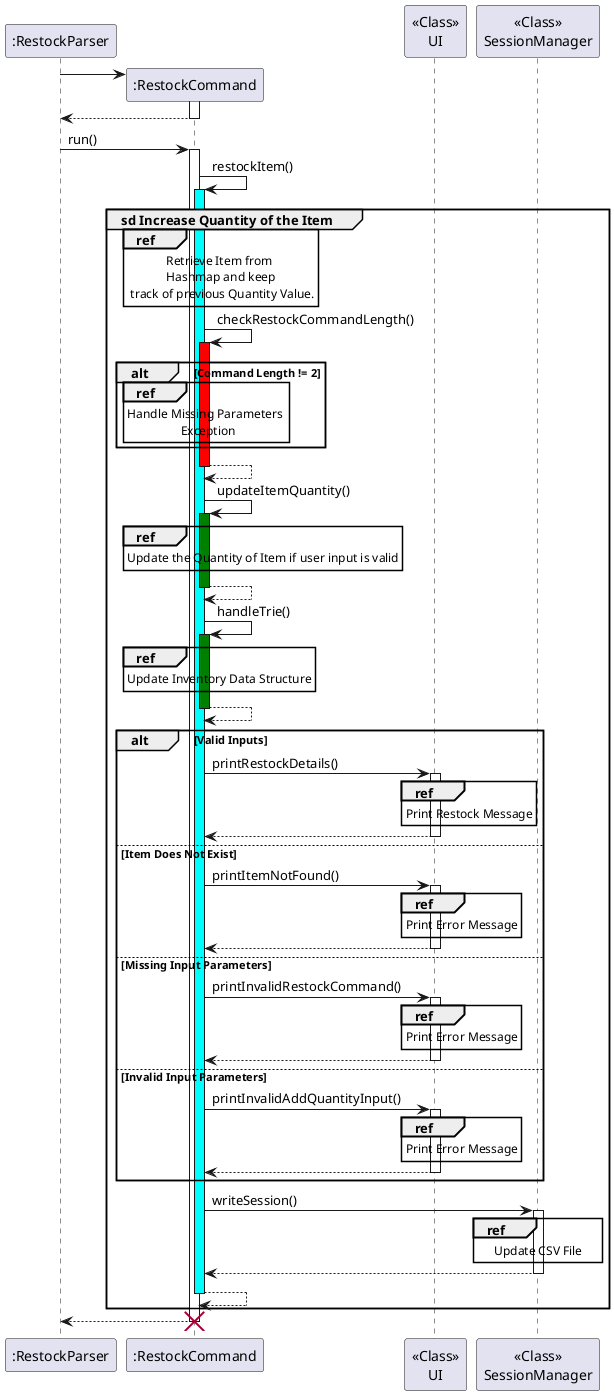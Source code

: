 @startuml
'https://plantuml.com/sequence-diagram

participant ":RestockParser"
":RestockParser" -> ":RestockCommand" **
activate ":RestockCommand"
":RestockCommand" --> ":RestockParser"
deactivate ":RestockCommand"
":RestockParser" -> ":RestockCommand": run()
activate ":RestockCommand"
":RestockCommand"->":RestockCommand": restockItem()
group sd Increase Quantity of the Item
activate ":RestockCommand" #Cyan
ref over ":RestockCommand": Retrieve Item from \n Hashmap and keep \n track of previous Quantity Value.
":RestockCommand" -> ":RestockCommand": checkRestockCommandLength()
activate ":RestockCommand" #Red

alt Command Length != 2
ref over ":RestockCommand": Handle Missing Parameters \n Exception
end


activate ":RestockCommand"
":RestockCommand" --> ":RestockCommand"
deactivate ":RestockCommand"
":RestockCommand" -> ":RestockCommand": updateItemQuantity()
activate ":RestockCommand" #Green


ref over ":RestockCommand"
Update the Quantity of Item if user input is valid
end


":RestockCommand" --> ":RestockCommand"
deactivate ":RestockCommand"


":RestockCommand"->":RestockCommand": handleTrie()
activate ":RestockCommand" #Green
ref over ":RestockCommand": Update Inventory Data Structure
":RestockCommand"-->":RestockCommand"
deactivate ":RestockCommand"


alt Valid Inputs
":RestockCommand" -> "<<Class>>\nUI": printRestockDetails()
activate "<<Class>>\nUI"
ref over "<<Class>>\nUI": Print Restock Message
"<<Class>>\nUI" -->":RestockCommand"
deactivate "<<Class>>\nUI"
else Item Does Not Exist
":RestockCommand" -> "<<Class>>\nUI": printItemNotFound()
activate "<<Class>>\nUI"
ref over "<<Class>>\nUI": Print Error Message
"<<Class>>\nUI"-->":RestockCommand"
deactivate "<<Class>>\nUI"
else Missing Input Parameters
":RestockCommand" -> "<<Class>>\nUI": printInvalidRestockCommand()
activate "<<Class>>\nUI"
ref over "<<Class>>\nUI": Print Error Message
"<<Class>>\nUI"-->":RestockCommand"
deactivate "<<Class>>\nUI"
else Invalid Input Parameters
":RestockCommand" -> "<<Class>>\nUI": printInvalidAddQuantityInput()
activate "<<Class>>\nUI"
ref over "<<Class>>\nUI": Print Error Message
"<<Class>>\nUI"-->":RestockCommand"
deactivate "<<Class>>\nUI"
end
":RestockCommand" -> "<<Class>>\nSessionManager": writeSession()
activate "<<Class>>\nSessionManager"
ref over "<<Class>>\nSessionManager": Update CSV File
"<<Class>>\nSessionManager" --> ":RestockCommand"
deactivate "<<Class>>\nSessionManager"
":RestockCommand" --> ":RestockCommand"
deactivate ":RestockCommand"
end
":RestockCommand" --> ":RestockParser"
destroy ":RestockCommand"
@enduml